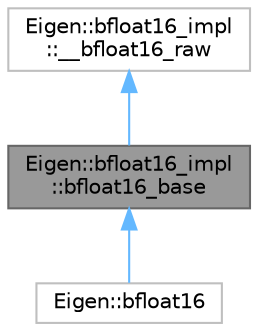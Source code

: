 digraph "Eigen::bfloat16_impl::bfloat16_base"
{
 // LATEX_PDF_SIZE
  bgcolor="transparent";
  edge [fontname=Helvetica,fontsize=10,labelfontname=Helvetica,labelfontsize=10];
  node [fontname=Helvetica,fontsize=10,shape=box,height=0.2,width=0.4];
  Node1 [id="Node000001",label="Eigen::bfloat16_impl\l::bfloat16_base",height=0.2,width=0.4,color="gray40", fillcolor="grey60", style="filled", fontcolor="black",tooltip=" "];
  Node2 -> Node1 [id="edge1_Node000001_Node000002",dir="back",color="steelblue1",style="solid",tooltip=" "];
  Node2 [id="Node000002",label="Eigen::bfloat16_impl\l::__bfloat16_raw",height=0.2,width=0.4,color="grey75", fillcolor="white", style="filled",URL="$structEigen_1_1bfloat16__impl_1_1____bfloat16__raw.html",tooltip=" "];
  Node1 -> Node3 [id="edge2_Node000001_Node000003",dir="back",color="steelblue1",style="solid",tooltip=" "];
  Node3 [id="Node000003",label="Eigen::bfloat16",height=0.2,width=0.4,color="grey75", fillcolor="white", style="filled",URL="$structEigen_1_1bfloat16.html",tooltip=" "];
}
